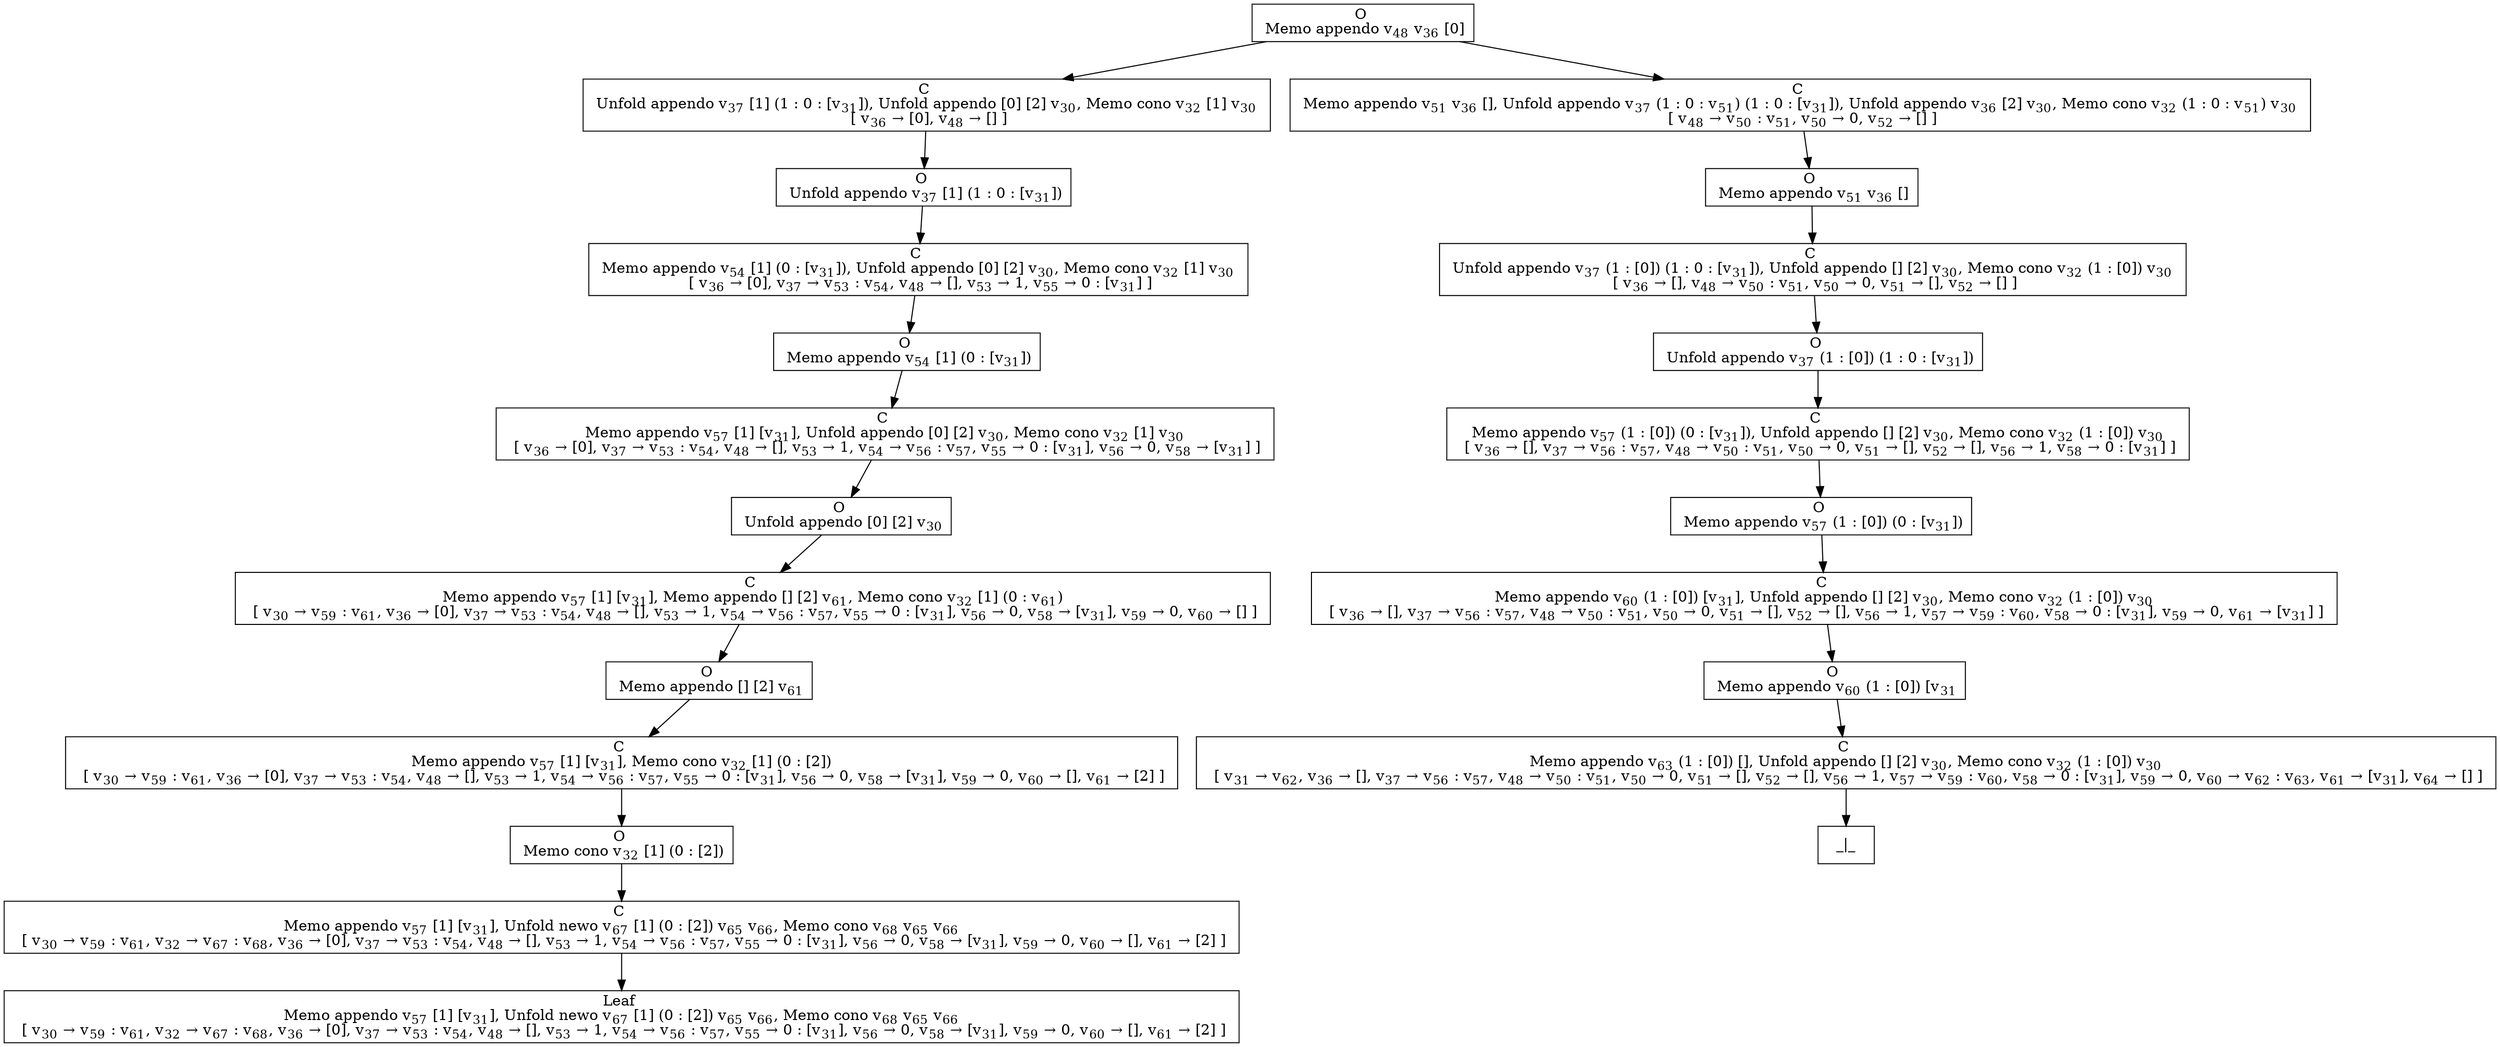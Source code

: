digraph {
    graph [rankdir=TB
          ,bgcolor=transparent];
    node [shape=box
         ,fillcolor=white
         ,style=filled];
    0 [label=<O <BR/> Memo appendo v<SUB>48</SUB> v<SUB>36</SUB> [0]>];
    1 [label=<C <BR/> Unfold appendo v<SUB>37</SUB> [1] (1 : 0 : [v<SUB>31</SUB>]), Unfold appendo [0] [2] v<SUB>30</SUB>, Memo cono v<SUB>32</SUB> [1] v<SUB>30</SUB> <BR/>  [ v<SUB>36</SUB> &rarr; [0], v<SUB>48</SUB> &rarr; [] ] >];
    2 [label=<C <BR/> Memo appendo v<SUB>51</SUB> v<SUB>36</SUB> [], Unfold appendo v<SUB>37</SUB> (1 : 0 : v<SUB>51</SUB>) (1 : 0 : [v<SUB>31</SUB>]), Unfold appendo v<SUB>36</SUB> [2] v<SUB>30</SUB>, Memo cono v<SUB>32</SUB> (1 : 0 : v<SUB>51</SUB>) v<SUB>30</SUB> <BR/>  [ v<SUB>48</SUB> &rarr; v<SUB>50</SUB> : v<SUB>51</SUB>, v<SUB>50</SUB> &rarr; 0, v<SUB>52</SUB> &rarr; [] ] >];
    3 [label=<O <BR/> Unfold appendo v<SUB>37</SUB> [1] (1 : 0 : [v<SUB>31</SUB>])>];
    4 [label=<C <BR/> Memo appendo v<SUB>54</SUB> [1] (0 : [v<SUB>31</SUB>]), Unfold appendo [0] [2] v<SUB>30</SUB>, Memo cono v<SUB>32</SUB> [1] v<SUB>30</SUB> <BR/>  [ v<SUB>36</SUB> &rarr; [0], v<SUB>37</SUB> &rarr; v<SUB>53</SUB> : v<SUB>54</SUB>, v<SUB>48</SUB> &rarr; [], v<SUB>53</SUB> &rarr; 1, v<SUB>55</SUB> &rarr; 0 : [v<SUB>31</SUB>] ] >];
    5 [label=<O <BR/> Memo appendo v<SUB>54</SUB> [1] (0 : [v<SUB>31</SUB>])>];
    6 [label=<C <BR/> Memo appendo v<SUB>57</SUB> [1] [v<SUB>31</SUB>], Unfold appendo [0] [2] v<SUB>30</SUB>, Memo cono v<SUB>32</SUB> [1] v<SUB>30</SUB> <BR/>  [ v<SUB>36</SUB> &rarr; [0], v<SUB>37</SUB> &rarr; v<SUB>53</SUB> : v<SUB>54</SUB>, v<SUB>48</SUB> &rarr; [], v<SUB>53</SUB> &rarr; 1, v<SUB>54</SUB> &rarr; v<SUB>56</SUB> : v<SUB>57</SUB>, v<SUB>55</SUB> &rarr; 0 : [v<SUB>31</SUB>], v<SUB>56</SUB> &rarr; 0, v<SUB>58</SUB> &rarr; [v<SUB>31</SUB>] ] >];
    7 [label=<O <BR/> Unfold appendo [0] [2] v<SUB>30</SUB>>];
    8 [label=<C <BR/> Memo appendo v<SUB>57</SUB> [1] [v<SUB>31</SUB>], Memo appendo [] [2] v<SUB>61</SUB>, Memo cono v<SUB>32</SUB> [1] (0 : v<SUB>61</SUB>) <BR/>  [ v<SUB>30</SUB> &rarr; v<SUB>59</SUB> : v<SUB>61</SUB>, v<SUB>36</SUB> &rarr; [0], v<SUB>37</SUB> &rarr; v<SUB>53</SUB> : v<SUB>54</SUB>, v<SUB>48</SUB> &rarr; [], v<SUB>53</SUB> &rarr; 1, v<SUB>54</SUB> &rarr; v<SUB>56</SUB> : v<SUB>57</SUB>, v<SUB>55</SUB> &rarr; 0 : [v<SUB>31</SUB>], v<SUB>56</SUB> &rarr; 0, v<SUB>58</SUB> &rarr; [v<SUB>31</SUB>], v<SUB>59</SUB> &rarr; 0, v<SUB>60</SUB> &rarr; [] ] >];
    9 [label=<O <BR/> Memo appendo [] [2] v<SUB>61</SUB>>];
    10 [label=<C <BR/> Memo appendo v<SUB>57</SUB> [1] [v<SUB>31</SUB>], Memo cono v<SUB>32</SUB> [1] (0 : [2]) <BR/>  [ v<SUB>30</SUB> &rarr; v<SUB>59</SUB> : v<SUB>61</SUB>, v<SUB>36</SUB> &rarr; [0], v<SUB>37</SUB> &rarr; v<SUB>53</SUB> : v<SUB>54</SUB>, v<SUB>48</SUB> &rarr; [], v<SUB>53</SUB> &rarr; 1, v<SUB>54</SUB> &rarr; v<SUB>56</SUB> : v<SUB>57</SUB>, v<SUB>55</SUB> &rarr; 0 : [v<SUB>31</SUB>], v<SUB>56</SUB> &rarr; 0, v<SUB>58</SUB> &rarr; [v<SUB>31</SUB>], v<SUB>59</SUB> &rarr; 0, v<SUB>60</SUB> &rarr; [], v<SUB>61</SUB> &rarr; [2] ] >];
    11 [label=<O <BR/> Memo cono v<SUB>32</SUB> [1] (0 : [2])>];
    12 [label=<C <BR/> Memo appendo v<SUB>57</SUB> [1] [v<SUB>31</SUB>], Unfold newo v<SUB>67</SUB> [1] (0 : [2]) v<SUB>65</SUB> v<SUB>66</SUB>, Memo cono v<SUB>68</SUB> v<SUB>65</SUB> v<SUB>66</SUB> <BR/>  [ v<SUB>30</SUB> &rarr; v<SUB>59</SUB> : v<SUB>61</SUB>, v<SUB>32</SUB> &rarr; v<SUB>67</SUB> : v<SUB>68</SUB>, v<SUB>36</SUB> &rarr; [0], v<SUB>37</SUB> &rarr; v<SUB>53</SUB> : v<SUB>54</SUB>, v<SUB>48</SUB> &rarr; [], v<SUB>53</SUB> &rarr; 1, v<SUB>54</SUB> &rarr; v<SUB>56</SUB> : v<SUB>57</SUB>, v<SUB>55</SUB> &rarr; 0 : [v<SUB>31</SUB>], v<SUB>56</SUB> &rarr; 0, v<SUB>58</SUB> &rarr; [v<SUB>31</SUB>], v<SUB>59</SUB> &rarr; 0, v<SUB>60</SUB> &rarr; [], v<SUB>61</SUB> &rarr; [2] ] >];
    13 [label=<Leaf <BR/> Memo appendo v<SUB>57</SUB> [1] [v<SUB>31</SUB>], Unfold newo v<SUB>67</SUB> [1] (0 : [2]) v<SUB>65</SUB> v<SUB>66</SUB>, Memo cono v<SUB>68</SUB> v<SUB>65</SUB> v<SUB>66</SUB> <BR/>  [ v<SUB>30</SUB> &rarr; v<SUB>59</SUB> : v<SUB>61</SUB>, v<SUB>32</SUB> &rarr; v<SUB>67</SUB> : v<SUB>68</SUB>, v<SUB>36</SUB> &rarr; [0], v<SUB>37</SUB> &rarr; v<SUB>53</SUB> : v<SUB>54</SUB>, v<SUB>48</SUB> &rarr; [], v<SUB>53</SUB> &rarr; 1, v<SUB>54</SUB> &rarr; v<SUB>56</SUB> : v<SUB>57</SUB>, v<SUB>55</SUB> &rarr; 0 : [v<SUB>31</SUB>], v<SUB>56</SUB> &rarr; 0, v<SUB>58</SUB> &rarr; [v<SUB>31</SUB>], v<SUB>59</SUB> &rarr; 0, v<SUB>60</SUB> &rarr; [], v<SUB>61</SUB> &rarr; [2] ] >];
    14 [label=<O <BR/> Memo appendo v<SUB>51</SUB> v<SUB>36</SUB> []>];
    15 [label=<C <BR/> Unfold appendo v<SUB>37</SUB> (1 : [0]) (1 : 0 : [v<SUB>31</SUB>]), Unfold appendo [] [2] v<SUB>30</SUB>, Memo cono v<SUB>32</SUB> (1 : [0]) v<SUB>30</SUB> <BR/>  [ v<SUB>36</SUB> &rarr; [], v<SUB>48</SUB> &rarr; v<SUB>50</SUB> : v<SUB>51</SUB>, v<SUB>50</SUB> &rarr; 0, v<SUB>51</SUB> &rarr; [], v<SUB>52</SUB> &rarr; [] ] >];
    16 [label=<O <BR/> Unfold appendo v<SUB>37</SUB> (1 : [0]) (1 : 0 : [v<SUB>31</SUB>])>];
    17 [label=<C <BR/> Memo appendo v<SUB>57</SUB> (1 : [0]) (0 : [v<SUB>31</SUB>]), Unfold appendo [] [2] v<SUB>30</SUB>, Memo cono v<SUB>32</SUB> (1 : [0]) v<SUB>30</SUB> <BR/>  [ v<SUB>36</SUB> &rarr; [], v<SUB>37</SUB> &rarr; v<SUB>56</SUB> : v<SUB>57</SUB>, v<SUB>48</SUB> &rarr; v<SUB>50</SUB> : v<SUB>51</SUB>, v<SUB>50</SUB> &rarr; 0, v<SUB>51</SUB> &rarr; [], v<SUB>52</SUB> &rarr; [], v<SUB>56</SUB> &rarr; 1, v<SUB>58</SUB> &rarr; 0 : [v<SUB>31</SUB>] ] >];
    18 [label=<O <BR/> Memo appendo v<SUB>57</SUB> (1 : [0]) (0 : [v<SUB>31</SUB>])>];
    19 [label=<C <BR/> Memo appendo v<SUB>60</SUB> (1 : [0]) [v<SUB>31</SUB>], Unfold appendo [] [2] v<SUB>30</SUB>, Memo cono v<SUB>32</SUB> (1 : [0]) v<SUB>30</SUB> <BR/>  [ v<SUB>36</SUB> &rarr; [], v<SUB>37</SUB> &rarr; v<SUB>56</SUB> : v<SUB>57</SUB>, v<SUB>48</SUB> &rarr; v<SUB>50</SUB> : v<SUB>51</SUB>, v<SUB>50</SUB> &rarr; 0, v<SUB>51</SUB> &rarr; [], v<SUB>52</SUB> &rarr; [], v<SUB>56</SUB> &rarr; 1, v<SUB>57</SUB> &rarr; v<SUB>59</SUB> : v<SUB>60</SUB>, v<SUB>58</SUB> &rarr; 0 : [v<SUB>31</SUB>], v<SUB>59</SUB> &rarr; 0, v<SUB>61</SUB> &rarr; [v<SUB>31</SUB>] ] >];
    20 [label=<O <BR/> Memo appendo v<SUB>60</SUB> (1 : [0]) [v<SUB>31</SUB>]>];
    21 [label=<C <BR/> Memo appendo v<SUB>63</SUB> (1 : [0]) [], Unfold appendo [] [2] v<SUB>30</SUB>, Memo cono v<SUB>32</SUB> (1 : [0]) v<SUB>30</SUB> <BR/>  [ v<SUB>31</SUB> &rarr; v<SUB>62</SUB>, v<SUB>36</SUB> &rarr; [], v<SUB>37</SUB> &rarr; v<SUB>56</SUB> : v<SUB>57</SUB>, v<SUB>48</SUB> &rarr; v<SUB>50</SUB> : v<SUB>51</SUB>, v<SUB>50</SUB> &rarr; 0, v<SUB>51</SUB> &rarr; [], v<SUB>52</SUB> &rarr; [], v<SUB>56</SUB> &rarr; 1, v<SUB>57</SUB> &rarr; v<SUB>59</SUB> : v<SUB>60</SUB>, v<SUB>58</SUB> &rarr; 0 : [v<SUB>31</SUB>], v<SUB>59</SUB> &rarr; 0, v<SUB>60</SUB> &rarr; v<SUB>62</SUB> : v<SUB>63</SUB>, v<SUB>61</SUB> &rarr; [v<SUB>31</SUB>], v<SUB>64</SUB> &rarr; [] ] >];
    22 [label=<_|_>];
    0 -> 1 [label=""];
    0 -> 2 [label=""];
    1 -> 3 [label=""];
    2 -> 14 [label=""];
    3 -> 4 [label=""];
    4 -> 5 [label=""];
    5 -> 6 [label=""];
    6 -> 7 [label=""];
    7 -> 8 [label=""];
    8 -> 9 [label=""];
    9 -> 10 [label=""];
    10 -> 11 [label=""];
    11 -> 12 [label=""];
    12 -> 13 [label=""];
    14 -> 15 [label=""];
    15 -> 16 [label=""];
    16 -> 17 [label=""];
    17 -> 18 [label=""];
    18 -> 19 [label=""];
    19 -> 20 [label=""];
    20 -> 21 [label=""];
    21 -> 22 [label=""];
}